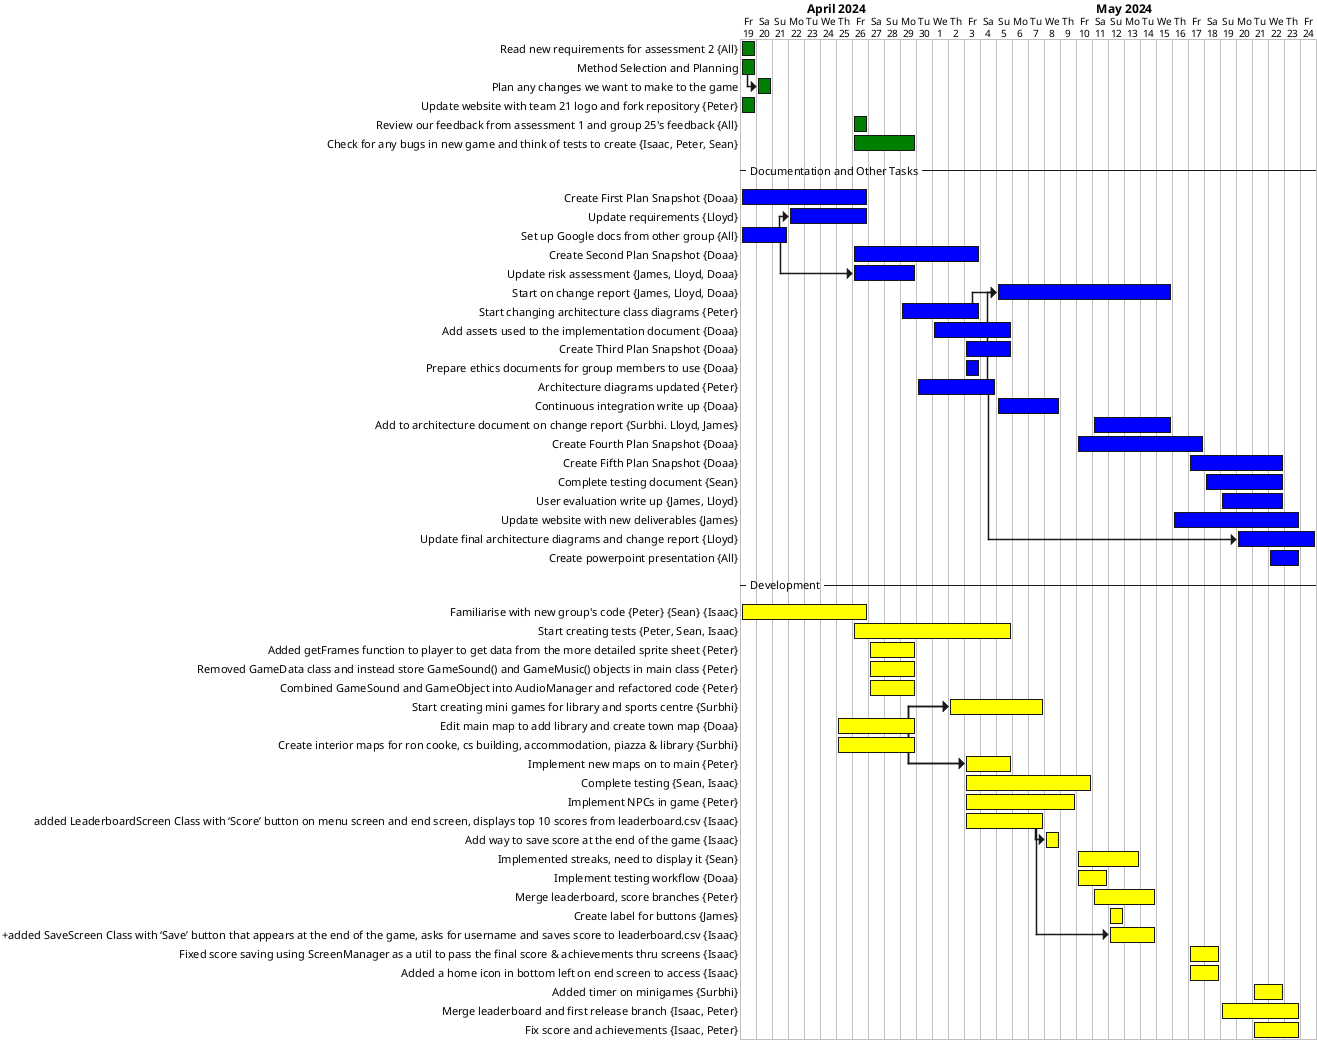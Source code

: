 @startgantt
'printscale weekly with calendar date zoom 4
weeks starts on Friday and must have at least 1 days
hide footbox
hide resources footbox
Label on first column and right aligned


Project starts the 19 of April 2024
<style>
ganttDiagram {
	task {
		BackGroundColor Green
	}
}
</style>
'Week 8
[Read new requirements for assessment 2] on {All} starts D+0
[Method Selection and Planning] -> [Plan any changes we want to make to the game]
[Update website with team 21 logo and fork repository] on {Peter} starts D+0

'Week 9
[Review our feedback from assessment 1 and group 25's feedback] on {All} starts 2024-04-26 and ends 2024-04-26
[Check for any bugs in new game and think of tests to create] on {Isaac, Peter, Sean} starts 2024-04-26 and ends 2024-04-29

'Week 10

'Week 11

'Week 12
--Documentation and Other Tasks--

<style>
ganttDiagram {
	task {
		BackGroundColor Blue
	}
}
</style>

'Week 8
[Create First Plan Snapshot] on {Doaa} starts 2024-04-19 and ends 2024-04-26
[Update requirements] on {Lloyd} starts 2024-04-19 and ends 2024-04-26
[Set up Google docs from other group] on {All} starts D+0 and ends 2024-04-21
[Set up Google docs from other group] on {All} starts D+0 and ends 2024-04-21
[Set up Google docs from other group] -> [Update requirements]
'Week 9
[Create Second Plan Snapshot] on {Doaa} starts 2024-04-26 and ends 2024-05-03
[Update risk assessment] on {James, Lloyd, Doaa} starts 2024-04-26 and ends 2024-04-29
[Start on change report] on {James, Lloyd, Doaa} starts 2024-04-26 and ends 2024-05-15
[Start changing architecture class diagrams] on {Peter} starts 2024-04-29 and ends 2024-05-03
[Add assets used to the implementation document] on {Doaa} starts 2024-05-01 and ends 2024-05-05
[Set up Google docs from other group] -> [Update risk assessment]

'Week 10
[Create Third Plan Snapshot] on {Doaa} starts 2024-05-03 and requires 3 day
[Prepare ethics documents for group members to use] on {Doaa} starts 2024-05-03 and requires 1 day
[Architecture diagrams updated] on {Peter} starts 2024-04-30 and requires 5 days
[Continuous integration write up] on {Doaa} starts 2024-05-05 and requires 4 days
[Architecture diagrams updated] -> [Start on change report]
[Start changing architecture class diagrams] -> [Start on change report]

'Week 11
[Add to architecture document on change report] on {Surbhi. Lloyd, James} starts 2024-05-11 and requires 5 days
[Create Fourth Plan Snapshot] on {Doaa} starts 2024-05-10 and ends 2024-05-17


'Week 12
[Create Fifth Plan Snapshot] on {Doaa} starts 2024-05-17 and ends 2024-05-22
[Complete testing document] on {Sean} starts 2024-05-18 and ends 2024-05-22
[User evaluation write up] on {James, Lloyd} starts 2024-05-19 and ends 2024-05-22
[Update website with new deliverables] on {James} starts 2024-05-16 and ends 2024-05-23
[Update final architecture diagrams and change report] on {Lloyd} starts 2024-05-20 and ends 2024-05-24
[Create powerpoint presentation] on {All} starts 2024-05-22 and ends 2024-05-23
[Architecture diagrams updated] -> [Update final architecture diagrams and change report]

--Development--
<style>
ganttDiagram {
	task {
		BackGroundColor Yellow
	}
}
</style>
'Week 8
[Familiarise with new group's code] on {Peter} {Sean} {Isaac} starts 2024-04-19 and ends 2024-04-26

'Week 9
[Start creating tests] on {Peter, Sean, Isaac} starts 2024-04-26 and ends 2024-05-05
[Added getFrames function to player to get data from the more detailed sprite sheet] on {Peter} starts 2024-04-27 and ends 2024-04-29
[Removed GameData class and instead store GameSound() and GameMusic() objects in main class] on {Peter} starts 2024-04-27 and ends 2024-04-29
[Combined GameSound and GameObject into AudioManager and refactored code] on {Peter} starts 2024-04-27 and ends 2024-04-29
[Start creating mini games for library and sports centre] on {Surbhi} starts 2024-05-02 and ends 2024-05-07
[Edit main map to add library and create town map] on {Doaa} starts 2024-04-25 and ends 2024-04-29
[Edit main map to add library and create town map] -> [Start creating mini games for library and sports centre]
[Create interior maps for ron cooke, cs building, accommodation, piazza & library] on {Surbhi} starts 2024-04-25 and ends 2024-04-29
[Create interior maps for ron cooke, cs building, accommodation, piazza & library] -> [Start creating mini games for library and sports centre]
[Create interior maps for ron cooke, cs building, accommodation, piazza & library] -> [Implement new maps on to main]
[Edit main map to add library and create town map] -> [Implement new maps on to main]


'Week 10
[Complete testing] on {Sean, Isaac} starts 2024-05-03 and ends 2024-05-10
[Implement NPCs in game] on {Peter} starts 2024-05-03 and ends 2024-05-09
[Implement new maps on to main] on {Peter} starts 2024-05-03 and ends 2024-05-05
[added LeaderboardScreen Class with ‘Score’ button on menu screen and end screen, displays top 10 scores from leaderboard.csv] on {Isaac} starts 2024-05-03 and ends 2024-05-07
[Add way to save score at the end of the game] on {Isaac} starts 2024-05-04 and ends 2024-05-08
[Implemented streaks, need to display it] on {Sean} starts 2024-05-10 and ends 2024-05-13
[added LeaderboardScreen Class with ‘Score’ button on menu screen and end screen, displays top 10 scores from leaderboard.csv] -> [Add way to save score at the end of the game]

'Week 11
[Implement testing workflow] on {Doaa} starts 2024-05-10 and ends 2024-05-11
[Merge leaderboard, score branches] on {Peter} starts 2024-05-11 and requires 4 days
[Create label for buttons] on {James} starts 2024-05-12 and requires 1 day
[+added SaveScreen Class with ‘Save’ button that appears at the end of the game, asks for username and saves score to leaderboard.csv] on {Isaac} starts 2024-05-12 and ends 2024-05-14
[added LeaderboardScreen Class with ‘Score’ button on menu screen and end screen, displays top 10 scores from leaderboard.csv] -> [+added SaveScreen Class with ‘Save’ button that appears at the end of the game, asks for username and saves score to leaderboard.csv]

'Week 12
[Fixed score saving using ScreenManager as a util to pass the final score & achievements thru screens] on {Isaac} starts 2024-05-17 and ends 2024-05-18
[Added a home icon in bottom left on end screen to access] on {Isaac} starts 2024-05-17 and ends 2024-05-18
[Added timer on minigames] on {Surbhi} starts 2024-05-21 and ends on 2024-05-22
[Merge leaderboard and first release branch] on {Isaac, Peter} starts 2024-05-19 and ends on 2024-05-23
[Fix score and achievements] on {Isaac, Peter} starts 2024-05-21 and ends on 2024-05-23
@endgantt